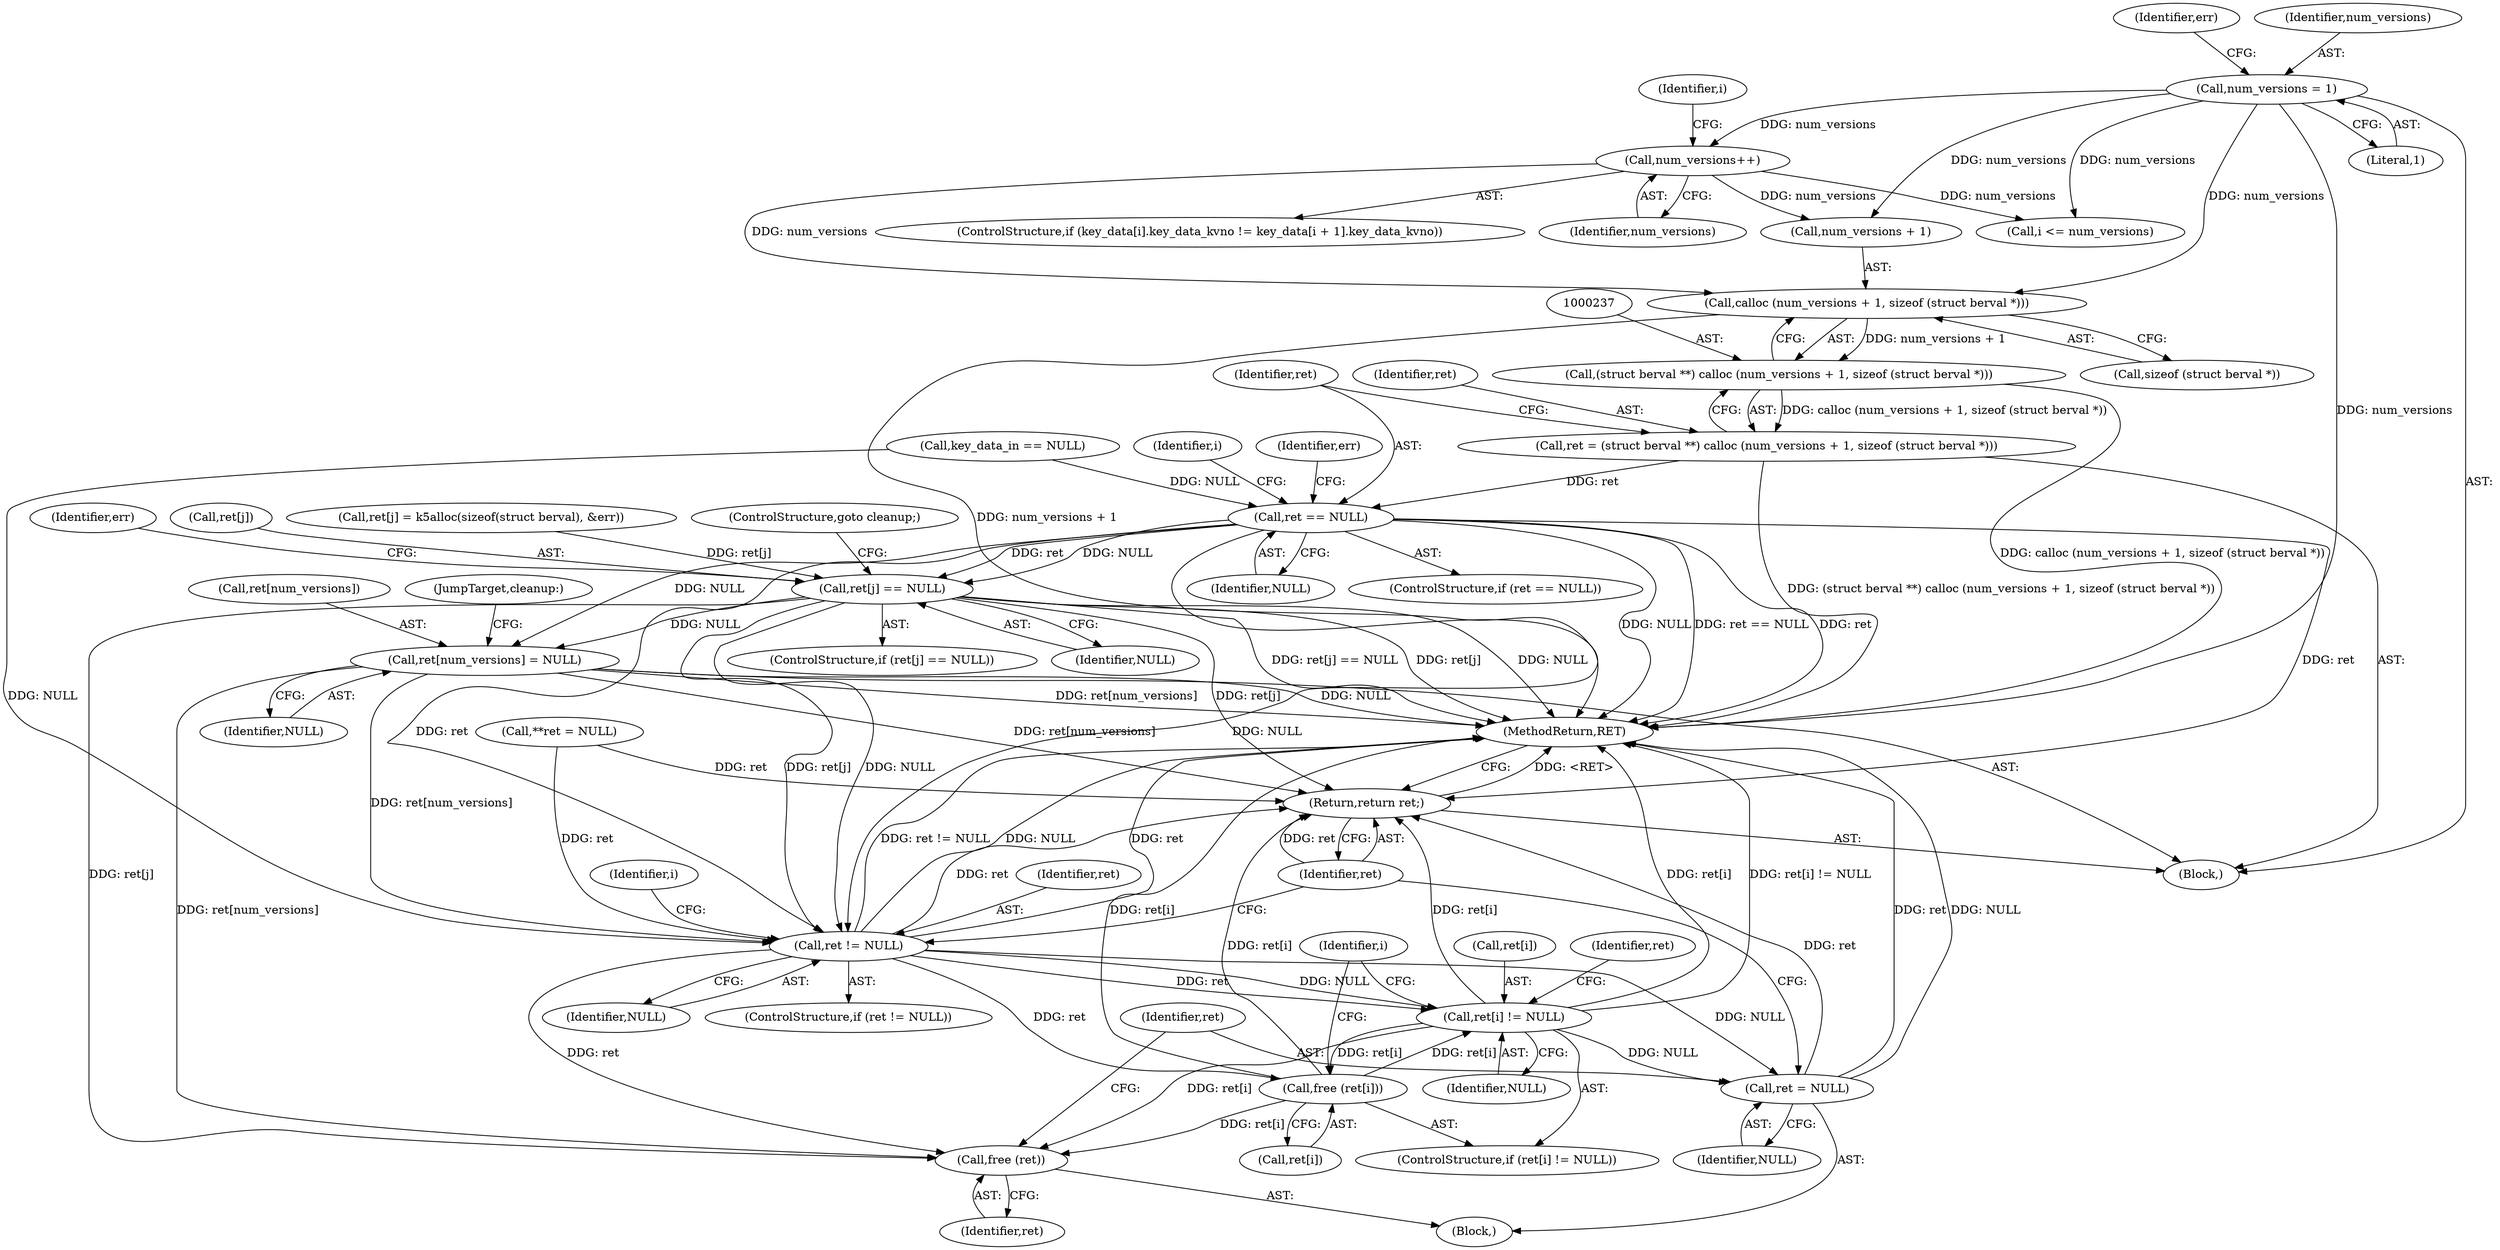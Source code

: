 digraph "1_krb5_04038bf3633c4b909b5ded3072dc88c8c419bf16@API" {
"1000238" [label="(Call,calloc (num_versions + 1, sizeof (struct berval *)))"];
"1000232" [label="(Call,num_versions++)"];
"1000115" [label="(Call,num_versions = 1)"];
"1000236" [label="(Call,(struct berval **) calloc (num_versions + 1, sizeof (struct berval *)))"];
"1000234" [label="(Call,ret = (struct berval **) calloc (num_versions + 1, sizeof (struct berval *)))"];
"1000245" [label="(Call,ret == NULL)"];
"1000307" [label="(Call,ret[j] == NULL)"];
"1000374" [label="(Call,ret[num_versions] = NULL)"];
"1000388" [label="(Call,ret != NULL)"];
"1000402" [label="(Call,ret[i] != NULL)"];
"1000407" [label="(Call,free (ret[i]))"];
"1000411" [label="(Call,free (ret))"];
"1000416" [label="(Return,return ret;)"];
"1000413" [label="(Call,ret = NULL)"];
"1000123" [label="(Identifier,err)"];
"1000234" [label="(Call,ret = (struct berval **) calloc (num_versions + 1, sizeof (struct berval *)))"];
"1000411" [label="(Call,free (ret))"];
"1000375" [label="(Call,ret[num_versions])"];
"1000390" [label="(Identifier,NULL)"];
"1000414" [label="(Identifier,ret)"];
"1000412" [label="(Identifier,ret)"];
"1000312" [label="(ControlStructure,goto cleanup;)"];
"1000239" [label="(Call,num_versions + 1)"];
"1000116" [label="(Identifier,num_versions)"];
"1000415" [label="(Identifier,NULL)"];
"1000388" [label="(Call,ret != NULL)"];
"1000400" [label="(Identifier,i)"];
"1000374" [label="(Call,ret[num_versions] = NULL)"];
"1000416" [label="(Return,return ret;)"];
"1000314" [label="(Identifier,err)"];
"1000378" [label="(Identifier,NULL)"];
"1000389" [label="(Identifier,ret)"];
"1000218" [label="(ControlStructure,if (key_data[i].key_data_kvno != key_data[i + 1].key_data_kvno))"];
"1000401" [label="(ControlStructure,if (ret[i] != NULL))"];
"1000235" [label="(Identifier,ret)"];
"1000142" [label="(Call,key_data_in == NULL)"];
"1000246" [label="(Identifier,ret)"];
"1000306" [label="(ControlStructure,if (ret[j] == NULL))"];
"1000379" [label="(JumpTarget,cleanup:)"];
"1000403" [label="(Call,ret[i])"];
"1000387" [label="(ControlStructure,if (ret != NULL))"];
"1000110" [label="(Call,**ret = NULL)"];
"1000115" [label="(Call,num_versions = 1)"];
"1000117" [label="(Literal,1)"];
"1000418" [label="(MethodReturn,RET)"];
"1000408" [label="(Call,ret[i])"];
"1000217" [label="(Identifier,i)"];
"1000108" [label="(Block,)"];
"1000409" [label="(Identifier,ret)"];
"1000236" [label="(Call,(struct berval **) calloc (num_versions + 1, sizeof (struct berval *)))"];
"1000311" [label="(Identifier,NULL)"];
"1000308" [label="(Call,ret[j])"];
"1000396" [label="(Call,i <= num_versions)"];
"1000256" [label="(Identifier,i)"];
"1000247" [label="(Identifier,NULL)"];
"1000407" [label="(Call,free (ret[i]))"];
"1000413" [label="(Call,ret = NULL)"];
"1000250" [label="(Identifier,err)"];
"1000406" [label="(Identifier,NULL)"];
"1000417" [label="(Identifier,ret)"];
"1000394" [label="(Identifier,i)"];
"1000232" [label="(Call,num_versions++)"];
"1000297" [label="(Call,ret[j] = k5alloc(sizeof(struct berval), &err))"];
"1000307" [label="(Call,ret[j] == NULL)"];
"1000391" [label="(Block,)"];
"1000245" [label="(Call,ret == NULL)"];
"1000242" [label="(Call,sizeof (struct berval *))"];
"1000244" [label="(ControlStructure,if (ret == NULL))"];
"1000233" [label="(Identifier,num_versions)"];
"1000402" [label="(Call,ret[i] != NULL)"];
"1000238" [label="(Call,calloc (num_versions + 1, sizeof (struct berval *)))"];
"1000238" -> "1000236"  [label="AST: "];
"1000238" -> "1000242"  [label="CFG: "];
"1000239" -> "1000238"  [label="AST: "];
"1000242" -> "1000238"  [label="AST: "];
"1000236" -> "1000238"  [label="CFG: "];
"1000238" -> "1000418"  [label="DDG: num_versions + 1"];
"1000238" -> "1000236"  [label="DDG: num_versions + 1"];
"1000232" -> "1000238"  [label="DDG: num_versions"];
"1000115" -> "1000238"  [label="DDG: num_versions"];
"1000232" -> "1000218"  [label="AST: "];
"1000232" -> "1000233"  [label="CFG: "];
"1000233" -> "1000232"  [label="AST: "];
"1000217" -> "1000232"  [label="CFG: "];
"1000115" -> "1000232"  [label="DDG: num_versions"];
"1000232" -> "1000239"  [label="DDG: num_versions"];
"1000232" -> "1000396"  [label="DDG: num_versions"];
"1000115" -> "1000108"  [label="AST: "];
"1000115" -> "1000117"  [label="CFG: "];
"1000116" -> "1000115"  [label="AST: "];
"1000117" -> "1000115"  [label="AST: "];
"1000123" -> "1000115"  [label="CFG: "];
"1000115" -> "1000418"  [label="DDG: num_versions"];
"1000115" -> "1000239"  [label="DDG: num_versions"];
"1000115" -> "1000396"  [label="DDG: num_versions"];
"1000236" -> "1000234"  [label="AST: "];
"1000237" -> "1000236"  [label="AST: "];
"1000234" -> "1000236"  [label="CFG: "];
"1000236" -> "1000418"  [label="DDG: calloc (num_versions + 1, sizeof (struct berval *))"];
"1000236" -> "1000234"  [label="DDG: calloc (num_versions + 1, sizeof (struct berval *))"];
"1000234" -> "1000108"  [label="AST: "];
"1000235" -> "1000234"  [label="AST: "];
"1000246" -> "1000234"  [label="CFG: "];
"1000234" -> "1000418"  [label="DDG: (struct berval **) calloc (num_versions + 1, sizeof (struct berval *))"];
"1000234" -> "1000245"  [label="DDG: ret"];
"1000245" -> "1000244"  [label="AST: "];
"1000245" -> "1000247"  [label="CFG: "];
"1000246" -> "1000245"  [label="AST: "];
"1000247" -> "1000245"  [label="AST: "];
"1000250" -> "1000245"  [label="CFG: "];
"1000256" -> "1000245"  [label="CFG: "];
"1000245" -> "1000418"  [label="DDG: ret == NULL"];
"1000245" -> "1000418"  [label="DDG: ret"];
"1000245" -> "1000418"  [label="DDG: NULL"];
"1000142" -> "1000245"  [label="DDG: NULL"];
"1000245" -> "1000307"  [label="DDG: ret"];
"1000245" -> "1000307"  [label="DDG: NULL"];
"1000245" -> "1000374"  [label="DDG: NULL"];
"1000245" -> "1000388"  [label="DDG: ret"];
"1000245" -> "1000388"  [label="DDG: NULL"];
"1000245" -> "1000416"  [label="DDG: ret"];
"1000307" -> "1000306"  [label="AST: "];
"1000307" -> "1000311"  [label="CFG: "];
"1000308" -> "1000307"  [label="AST: "];
"1000311" -> "1000307"  [label="AST: "];
"1000312" -> "1000307"  [label="CFG: "];
"1000314" -> "1000307"  [label="CFG: "];
"1000307" -> "1000418"  [label="DDG: NULL"];
"1000307" -> "1000418"  [label="DDG: ret[j] == NULL"];
"1000307" -> "1000418"  [label="DDG: ret[j]"];
"1000297" -> "1000307"  [label="DDG: ret[j]"];
"1000307" -> "1000374"  [label="DDG: NULL"];
"1000307" -> "1000388"  [label="DDG: ret[j]"];
"1000307" -> "1000388"  [label="DDG: NULL"];
"1000307" -> "1000411"  [label="DDG: ret[j]"];
"1000307" -> "1000416"  [label="DDG: ret[j]"];
"1000374" -> "1000108"  [label="AST: "];
"1000374" -> "1000378"  [label="CFG: "];
"1000375" -> "1000374"  [label="AST: "];
"1000378" -> "1000374"  [label="AST: "];
"1000379" -> "1000374"  [label="CFG: "];
"1000374" -> "1000418"  [label="DDG: ret[num_versions]"];
"1000374" -> "1000418"  [label="DDG: NULL"];
"1000374" -> "1000388"  [label="DDG: ret[num_versions]"];
"1000374" -> "1000411"  [label="DDG: ret[num_versions]"];
"1000374" -> "1000416"  [label="DDG: ret[num_versions]"];
"1000388" -> "1000387"  [label="AST: "];
"1000388" -> "1000390"  [label="CFG: "];
"1000389" -> "1000388"  [label="AST: "];
"1000390" -> "1000388"  [label="AST: "];
"1000394" -> "1000388"  [label="CFG: "];
"1000417" -> "1000388"  [label="CFG: "];
"1000388" -> "1000418"  [label="DDG: ret"];
"1000388" -> "1000418"  [label="DDG: ret != NULL"];
"1000388" -> "1000418"  [label="DDG: NULL"];
"1000110" -> "1000388"  [label="DDG: ret"];
"1000142" -> "1000388"  [label="DDG: NULL"];
"1000388" -> "1000402"  [label="DDG: ret"];
"1000388" -> "1000402"  [label="DDG: NULL"];
"1000388" -> "1000407"  [label="DDG: ret"];
"1000388" -> "1000411"  [label="DDG: ret"];
"1000388" -> "1000413"  [label="DDG: NULL"];
"1000388" -> "1000416"  [label="DDG: ret"];
"1000402" -> "1000401"  [label="AST: "];
"1000402" -> "1000406"  [label="CFG: "];
"1000403" -> "1000402"  [label="AST: "];
"1000406" -> "1000402"  [label="AST: "];
"1000409" -> "1000402"  [label="CFG: "];
"1000400" -> "1000402"  [label="CFG: "];
"1000402" -> "1000418"  [label="DDG: ret[i] != NULL"];
"1000402" -> "1000418"  [label="DDG: ret[i]"];
"1000407" -> "1000402"  [label="DDG: ret[i]"];
"1000402" -> "1000407"  [label="DDG: ret[i]"];
"1000402" -> "1000411"  [label="DDG: ret[i]"];
"1000402" -> "1000413"  [label="DDG: NULL"];
"1000402" -> "1000416"  [label="DDG: ret[i]"];
"1000407" -> "1000401"  [label="AST: "];
"1000407" -> "1000408"  [label="CFG: "];
"1000408" -> "1000407"  [label="AST: "];
"1000400" -> "1000407"  [label="CFG: "];
"1000407" -> "1000418"  [label="DDG: ret[i]"];
"1000407" -> "1000411"  [label="DDG: ret[i]"];
"1000407" -> "1000416"  [label="DDG: ret[i]"];
"1000411" -> "1000391"  [label="AST: "];
"1000411" -> "1000412"  [label="CFG: "];
"1000412" -> "1000411"  [label="AST: "];
"1000414" -> "1000411"  [label="CFG: "];
"1000416" -> "1000108"  [label="AST: "];
"1000416" -> "1000417"  [label="CFG: "];
"1000417" -> "1000416"  [label="AST: "];
"1000418" -> "1000416"  [label="CFG: "];
"1000416" -> "1000418"  [label="DDG: <RET>"];
"1000417" -> "1000416"  [label="DDG: ret"];
"1000413" -> "1000416"  [label="DDG: ret"];
"1000110" -> "1000416"  [label="DDG: ret"];
"1000413" -> "1000391"  [label="AST: "];
"1000413" -> "1000415"  [label="CFG: "];
"1000414" -> "1000413"  [label="AST: "];
"1000415" -> "1000413"  [label="AST: "];
"1000417" -> "1000413"  [label="CFG: "];
"1000413" -> "1000418"  [label="DDG: ret"];
"1000413" -> "1000418"  [label="DDG: NULL"];
}
